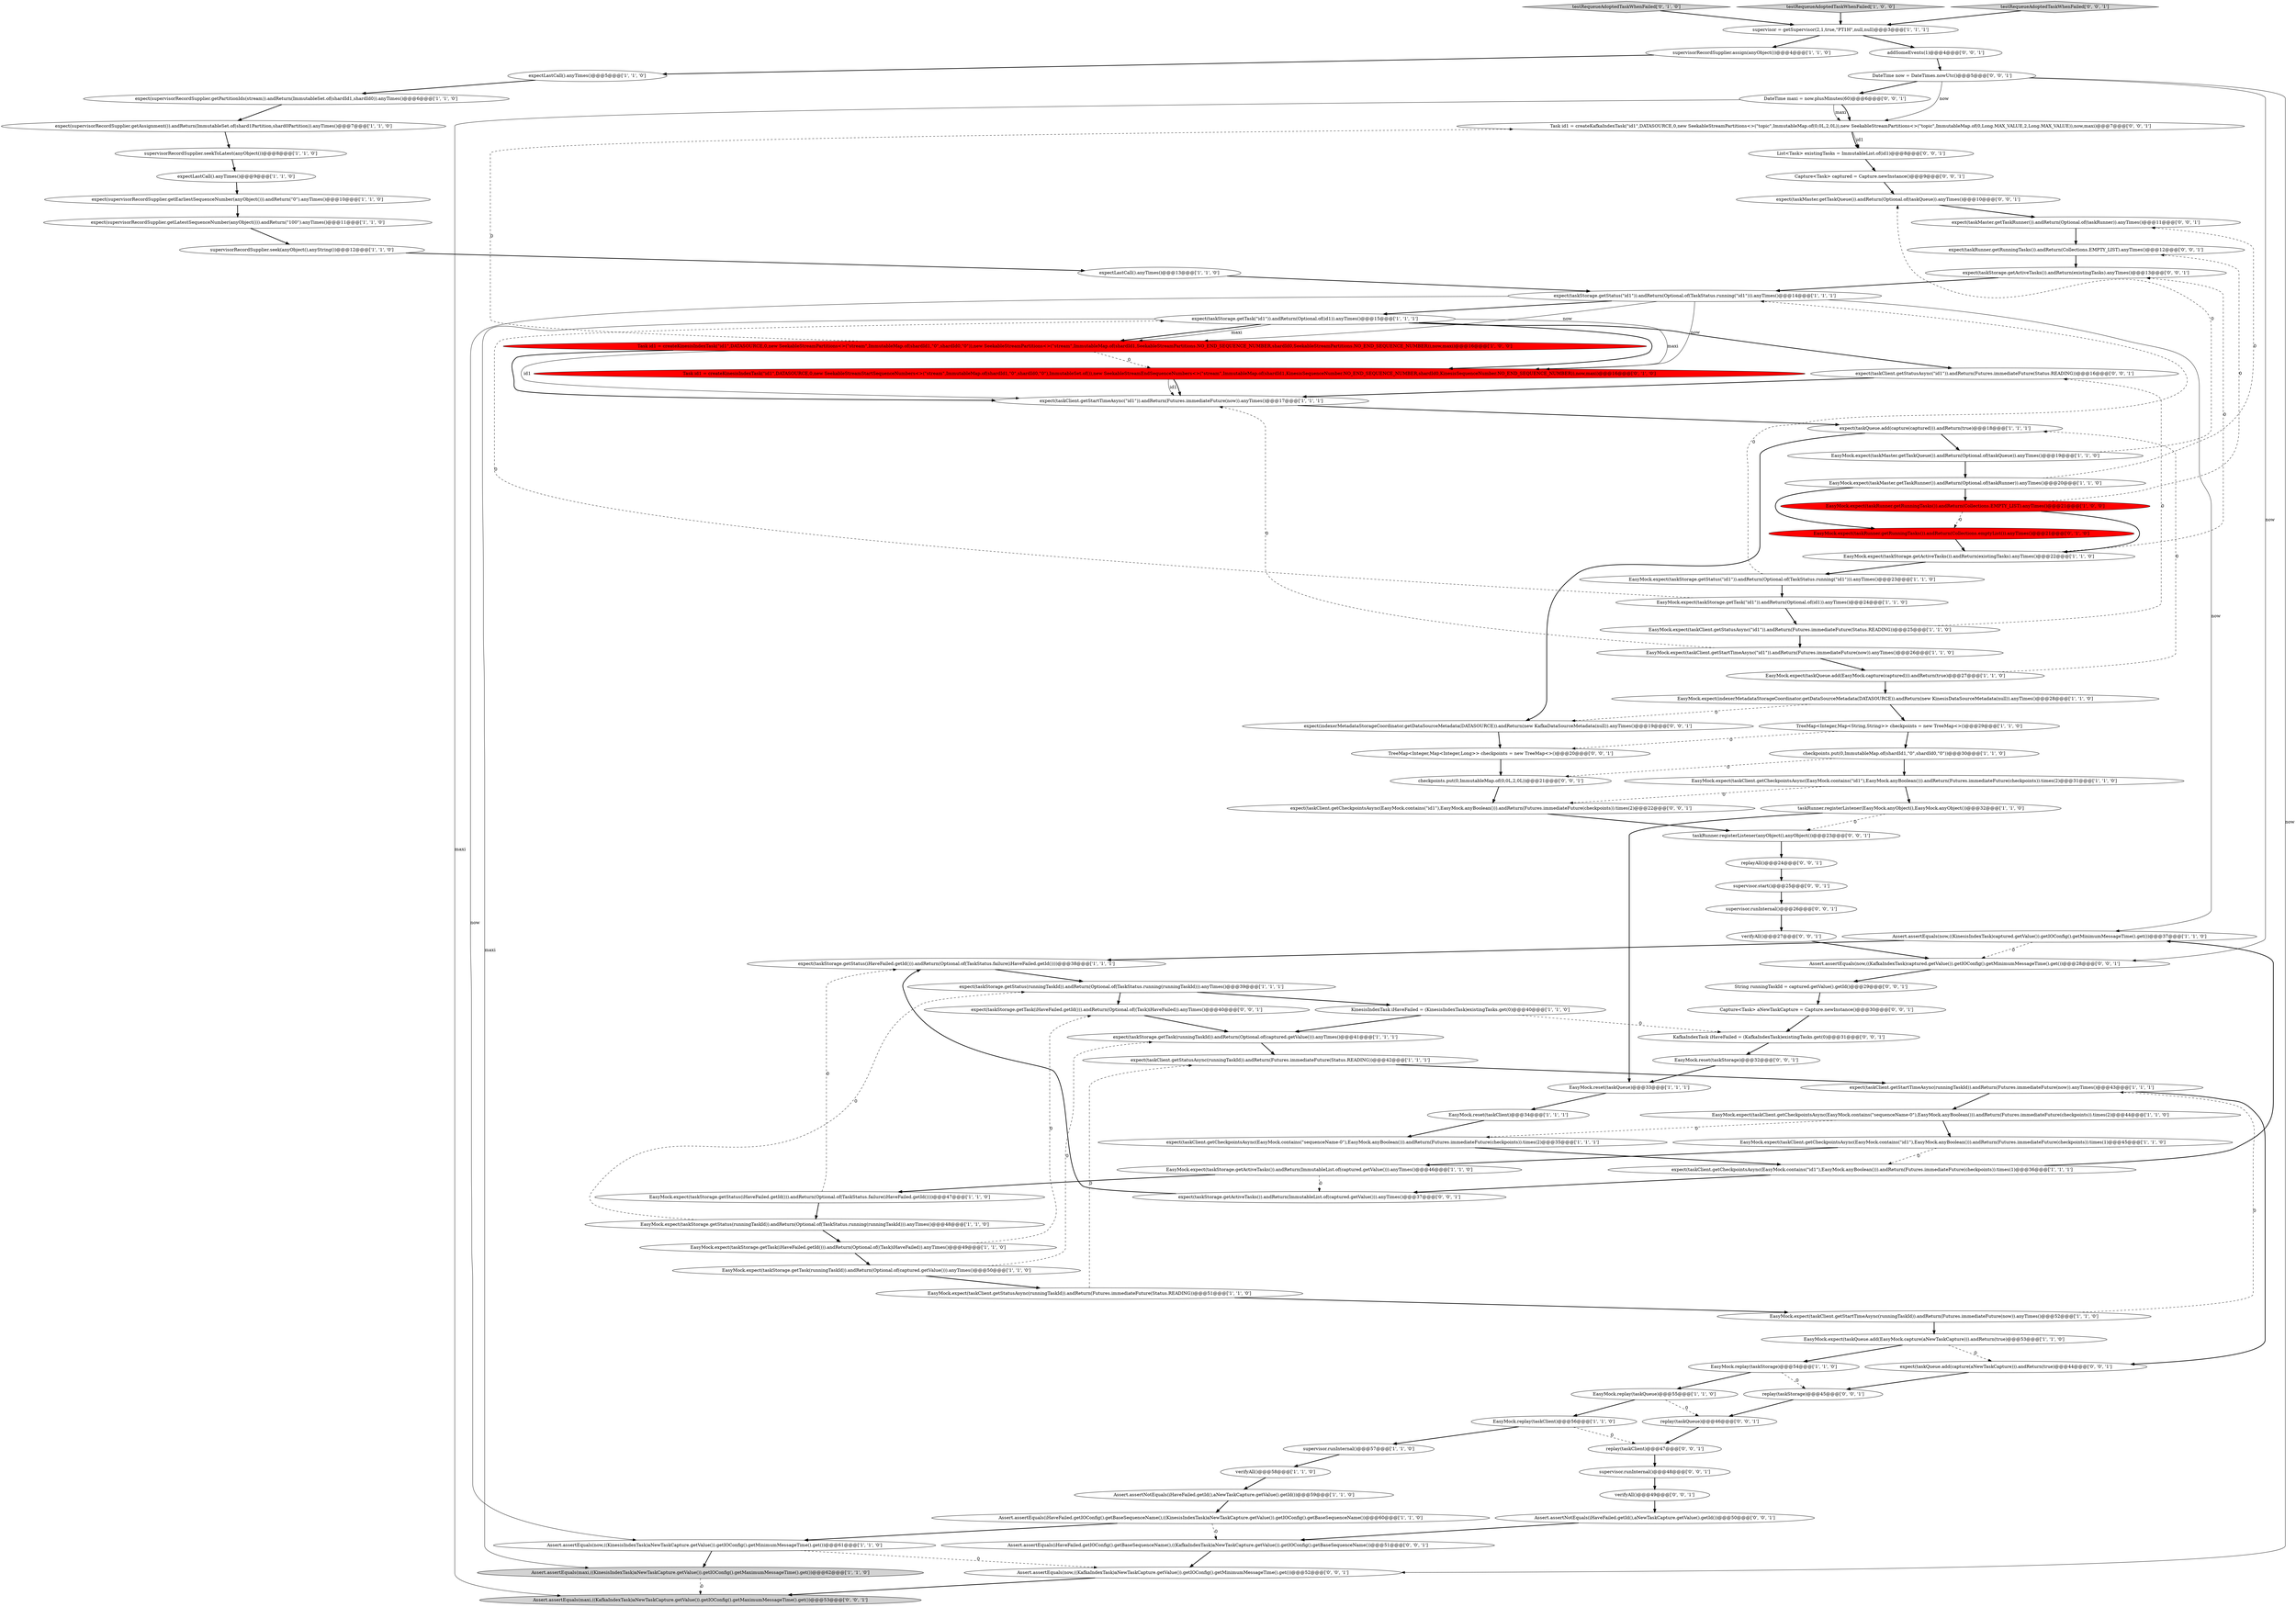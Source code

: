 digraph {
13 [style = filled, label = "Assert.assertEquals(now,((KinesisIndexTask)captured.getValue()).getIOConfig().getMinimumMessageTime().get())@@@37@@@['1', '1', '0']", fillcolor = white, shape = ellipse image = "AAA0AAABBB1BBB"];
7 [style = filled, label = "expect(taskStorage.getStatus(iHaveFailed.getId())).andReturn(Optional.of(TaskStatus.failure(iHaveFailed.getId())))@@@38@@@['1', '1', '1']", fillcolor = white, shape = ellipse image = "AAA0AAABBB1BBB"];
55 [style = filled, label = "expect(taskStorage.getStatus(runningTaskId)).andReturn(Optional.of(TaskStatus.running(runningTaskId))).anyTimes()@@@39@@@['1', '1', '1']", fillcolor = white, shape = ellipse image = "AAA0AAABBB1BBB"];
3 [style = filled, label = "EasyMock.expect(taskStorage.getActiveTasks()).andReturn(existingTasks).anyTimes()@@@22@@@['1', '1', '0']", fillcolor = white, shape = ellipse image = "AAA0AAABBB1BBB"];
39 [style = filled, label = "EasyMock.expect(taskStorage.getStatus(\"id1\")).andReturn(Optional.of(TaskStatus.running(\"id1\"))).anyTimes()@@@23@@@['1', '1', '0']", fillcolor = white, shape = ellipse image = "AAA0AAABBB1BBB"];
30 [style = filled, label = "expect(taskStorage.getTask(runningTaskId)).andReturn(Optional.of(captured.getValue())).anyTimes()@@@41@@@['1', '1', '1']", fillcolor = white, shape = ellipse image = "AAA0AAABBB1BBB"];
41 [style = filled, label = "EasyMock.expect(taskStorage.getStatus(iHaveFailed.getId())).andReturn(Optional.of(TaskStatus.failure(iHaveFailed.getId())))@@@47@@@['1', '1', '0']", fillcolor = white, shape = ellipse image = "AAA0AAABBB1BBB"];
73 [style = filled, label = "verifyAll()@@@27@@@['0', '0', '1']", fillcolor = white, shape = ellipse image = "AAA0AAABBB3BBB"];
5 [style = filled, label = "EasyMock.expect(taskClient.getStatusAsync(runningTaskId)).andReturn(Futures.immediateFuture(Status.READING))@@@51@@@['1', '1', '0']", fillcolor = white, shape = ellipse image = "AAA0AAABBB1BBB"];
22 [style = filled, label = "EasyMock.replay(taskStorage)@@@54@@@['1', '1', '0']", fillcolor = white, shape = ellipse image = "AAA0AAABBB1BBB"];
96 [style = filled, label = "expect(taskStorage.getActiveTasks()).andReturn(existingTasks).anyTimes()@@@13@@@['0', '0', '1']", fillcolor = white, shape = ellipse image = "AAA0AAABBB3BBB"];
37 [style = filled, label = "EasyMock.expect(taskStorage.getTask(runningTaskId)).andReturn(Optional.of(captured.getValue())).anyTimes()@@@50@@@['1', '1', '0']", fillcolor = white, shape = ellipse image = "AAA0AAABBB1BBB"];
92 [style = filled, label = "expect(taskQueue.add(capture(aNewTaskCapture))).andReturn(true)@@@44@@@['0', '0', '1']", fillcolor = white, shape = ellipse image = "AAA0AAABBB3BBB"];
66 [style = filled, label = "expect(taskRunner.getRunningTasks()).andReturn(Collections.EMPTY_LIST).anyTimes()@@@12@@@['0', '0', '1']", fillcolor = white, shape = ellipse image = "AAA0AAABBB3BBB"];
78 [style = filled, label = "expect(taskStorage.getTask(iHaveFailed.getId())).andReturn(Optional.of((Task)iHaveFailed)).anyTimes()@@@40@@@['0', '0', '1']", fillcolor = white, shape = ellipse image = "AAA0AAABBB3BBB"];
19 [style = filled, label = "expect(supervisorRecordSupplier.getPartitionIds(stream)).andReturn(ImmutableSet.of(shardId1,shardId0)).anyTimes()@@@6@@@['1', '1', '0']", fillcolor = white, shape = ellipse image = "AAA0AAABBB1BBB"];
52 [style = filled, label = "EasyMock.expect(taskMaster.getTaskQueue()).andReturn(Optional.of(taskQueue)).anyTimes()@@@19@@@['1', '1', '0']", fillcolor = white, shape = ellipse image = "AAA0AAABBB1BBB"];
54 [style = filled, label = "EasyMock.expect(taskClient.getStatusAsync(\"id1\")).andReturn(Futures.immediateFuture(Status.READING))@@@25@@@['1', '1', '0']", fillcolor = white, shape = ellipse image = "AAA0AAABBB1BBB"];
40 [style = filled, label = "EasyMock.reset(taskQueue)@@@33@@@['1', '1', '1']", fillcolor = white, shape = ellipse image = "AAA0AAABBB1BBB"];
25 [style = filled, label = "taskRunner.registerListener(EasyMock.anyObject(),EasyMock.anyObject())@@@32@@@['1', '1', '0']", fillcolor = white, shape = ellipse image = "AAA0AAABBB1BBB"];
38 [style = filled, label = "Assert.assertNotEquals(iHaveFailed.getId(),aNewTaskCapture.getValue().getId())@@@59@@@['1', '1', '0']", fillcolor = white, shape = ellipse image = "AAA0AAABBB1BBB"];
46 [style = filled, label = "supervisorRecordSupplier.seekToLatest(anyObject())@@@8@@@['1', '1', '0']", fillcolor = white, shape = ellipse image = "AAA0AAABBB1BBB"];
64 [style = filled, label = "checkpoints.put(0,ImmutableMap.of(0,0L,2,0L))@@@21@@@['0', '0', '1']", fillcolor = white, shape = ellipse image = "AAA0AAABBB3BBB"];
35 [style = filled, label = "EasyMock.expect(taskClient.getCheckpointsAsync(EasyMock.contains(\"id1\"),EasyMock.anyBoolean())).andReturn(Futures.immediateFuture(checkpoints)).times(2)@@@31@@@['1', '1', '0']", fillcolor = white, shape = ellipse image = "AAA0AAABBB1BBB"];
91 [style = filled, label = "Assert.assertEquals(now,((KafkaIndexTask)aNewTaskCapture.getValue()).getIOConfig().getMinimumMessageTime().get())@@@52@@@['0', '0', '1']", fillcolor = white, shape = ellipse image = "AAA0AAABBB3BBB"];
98 [style = filled, label = "TreeMap<Integer,Map<Integer,Long>> checkpoints = new TreeMap<>()@@@20@@@['0', '0', '1']", fillcolor = white, shape = ellipse image = "AAA0AAABBB3BBB"];
93 [style = filled, label = "Assert.assertEquals(iHaveFailed.getIOConfig().getBaseSequenceName(),((KafkaIndexTask)aNewTaskCapture.getValue()).getIOConfig().getBaseSequenceName())@@@51@@@['0', '0', '1']", fillcolor = white, shape = ellipse image = "AAA0AAABBB3BBB"];
79 [style = filled, label = "List<Task> existingTasks = ImmutableList.of(id1)@@@8@@@['0', '0', '1']", fillcolor = white, shape = ellipse image = "AAA0AAABBB3BBB"];
89 [style = filled, label = "DateTime maxi = now.plusMinutes(60)@@@6@@@['0', '0', '1']", fillcolor = white, shape = ellipse image = "AAA0AAABBB3BBB"];
16 [style = filled, label = "supervisor.runInternal()@@@57@@@['1', '1', '0']", fillcolor = white, shape = ellipse image = "AAA0AAABBB1BBB"];
58 [style = filled, label = "expect(taskClient.getStartTimeAsync(runningTaskId)).andReturn(Futures.immediateFuture(now)).anyTimes()@@@43@@@['1', '1', '1']", fillcolor = white, shape = ellipse image = "AAA0AAABBB1BBB"];
28 [style = filled, label = "EasyMock.replay(taskQueue)@@@55@@@['1', '1', '0']", fillcolor = white, shape = ellipse image = "AAA0AAABBB1BBB"];
72 [style = filled, label = "expect(indexerMetadataStorageCoordinator.getDataSourceMetadata(DATASOURCE)).andReturn(new KafkaDataSourceMetadata(null)).anyTimes()@@@19@@@['0', '0', '1']", fillcolor = white, shape = ellipse image = "AAA0AAABBB3BBB"];
82 [style = filled, label = "Assert.assertNotEquals(iHaveFailed.getId(),aNewTaskCapture.getValue().getId())@@@50@@@['0', '0', '1']", fillcolor = white, shape = ellipse image = "AAA0AAABBB3BBB"];
84 [style = filled, label = "addSomeEvents(1)@@@4@@@['0', '0', '1']", fillcolor = white, shape = ellipse image = "AAA0AAABBB3BBB"];
45 [style = filled, label = "EasyMock.expect(taskStorage.getActiveTasks()).andReturn(ImmutableList.of(captured.getValue())).anyTimes()@@@46@@@['1', '1', '0']", fillcolor = white, shape = ellipse image = "AAA0AAABBB1BBB"];
67 [style = filled, label = "expect(taskClient.getStatusAsync(\"id1\")).andReturn(Futures.immediateFuture(Status.READING))@@@16@@@['0', '0', '1']", fillcolor = white, shape = ellipse image = "AAA0AAABBB3BBB"];
47 [style = filled, label = "EasyMock.expect(taskMaster.getTaskRunner()).andReturn(Optional.of(taskRunner)).anyTimes()@@@20@@@['1', '1', '0']", fillcolor = white, shape = ellipse image = "AAA0AAABBB1BBB"];
94 [style = filled, label = "String runningTaskId = captured.getValue().getId()@@@29@@@['0', '0', '1']", fillcolor = white, shape = ellipse image = "AAA0AAABBB3BBB"];
24 [style = filled, label = "expect(supervisorRecordSupplier.getLatestSequenceNumber(anyObject())).andReturn(\"100\").anyTimes()@@@11@@@['1', '1', '0']", fillcolor = white, shape = ellipse image = "AAA0AAABBB1BBB"];
49 [style = filled, label = "expect(supervisorRecordSupplier.getAssignment()).andReturn(ImmutableSet.of(shard1Partition,shard0Partition)).anyTimes()@@@7@@@['1', '1', '0']", fillcolor = white, shape = ellipse image = "AAA0AAABBB1BBB"];
83 [style = filled, label = "replay(taskStorage)@@@45@@@['0', '0', '1']", fillcolor = white, shape = ellipse image = "AAA0AAABBB3BBB"];
27 [style = filled, label = "EasyMock.expect(indexerMetadataStorageCoordinator.getDataSourceMetadata(DATASOURCE)).andReturn(new KinesisDataSourceMetadata(null)).anyTimes()@@@28@@@['1', '1', '0']", fillcolor = white, shape = ellipse image = "AAA0AAABBB1BBB"];
18 [style = filled, label = "supervisorRecordSupplier.assign(anyObject())@@@4@@@['1', '1', '0']", fillcolor = white, shape = ellipse image = "AAA0AAABBB1BBB"];
48 [style = filled, label = "verifyAll()@@@58@@@['1', '1', '0']", fillcolor = white, shape = ellipse image = "AAA0AAABBB1BBB"];
101 [style = filled, label = "replay(taskClient)@@@47@@@['0', '0', '1']", fillcolor = white, shape = ellipse image = "AAA0AAABBB3BBB"];
70 [style = filled, label = "Assert.assertEquals(now,((KafkaIndexTask)captured.getValue()).getIOConfig().getMinimumMessageTime().get())@@@28@@@['0', '0', '1']", fillcolor = white, shape = ellipse image = "AAA0AAABBB3BBB"];
62 [style = filled, label = "testRequeueAdoptedTaskWhenFailed['0', '1', '0']", fillcolor = lightgray, shape = diamond image = "AAA0AAABBB2BBB"];
97 [style = filled, label = "taskRunner.registerListener(anyObject(),anyObject())@@@23@@@['0', '0', '1']", fillcolor = white, shape = ellipse image = "AAA0AAABBB3BBB"];
21 [style = filled, label = "EasyMock.expect(taskStorage.getTask(iHaveFailed.getId())).andReturn(Optional.of((Task)iHaveFailed)).anyTimes()@@@49@@@['1', '1', '0']", fillcolor = white, shape = ellipse image = "AAA0AAABBB1BBB"];
99 [style = filled, label = "supervisor.runInternal()@@@48@@@['0', '0', '1']", fillcolor = white, shape = ellipse image = "AAA0AAABBB3BBB"];
65 [style = filled, label = "Capture<Task> aNewTaskCapture = Capture.newInstance()@@@30@@@['0', '0', '1']", fillcolor = white, shape = ellipse image = "AAA0AAABBB3BBB"];
69 [style = filled, label = "EasyMock.reset(taskStorage)@@@32@@@['0', '0', '1']", fillcolor = white, shape = ellipse image = "AAA0AAABBB3BBB"];
33 [style = filled, label = "EasyMock.expect(taskRunner.getRunningTasks()).andReturn(Collections.EMPTY_LIST).anyTimes()@@@21@@@['1', '0', '0']", fillcolor = red, shape = ellipse image = "AAA1AAABBB1BBB"];
29 [style = filled, label = "Assert.assertEquals(iHaveFailed.getIOConfig().getBaseSequenceName(),((KinesisIndexTask)aNewTaskCapture.getValue()).getIOConfig().getBaseSequenceName())@@@60@@@['1', '1', '0']", fillcolor = white, shape = ellipse image = "AAA0AAABBB1BBB"];
36 [style = filled, label = "supervisor = getSupervisor(2,1,true,\"PT1H\",null,null)@@@3@@@['1', '1', '1']", fillcolor = white, shape = ellipse image = "AAA0AAABBB1BBB"];
1 [style = filled, label = "expectLastCall().anyTimes()@@@9@@@['1', '1', '0']", fillcolor = white, shape = ellipse image = "AAA0AAABBB1BBB"];
11 [style = filled, label = "Assert.assertEquals(now,((KinesisIndexTask)aNewTaskCapture.getValue()).getIOConfig().getMinimumMessageTime().get())@@@61@@@['1', '1', '0']", fillcolor = white, shape = ellipse image = "AAA0AAABBB1BBB"];
34 [style = filled, label = "expect(taskClient.getStartTimeAsync(\"id1\")).andReturn(Futures.immediateFuture(now)).anyTimes()@@@17@@@['1', '1', '1']", fillcolor = white, shape = ellipse image = "AAA0AAABBB1BBB"];
74 [style = filled, label = "replayAll()@@@24@@@['0', '0', '1']", fillcolor = white, shape = ellipse image = "AAA0AAABBB3BBB"];
57 [style = filled, label = "EasyMock.expect(taskClient.getCheckpointsAsync(EasyMock.contains(\"sequenceName-0\"),EasyMock.anyBoolean())).andReturn(Futures.immediateFuture(checkpoints)).times(2)@@@44@@@['1', '1', '0']", fillcolor = white, shape = ellipse image = "AAA0AAABBB1BBB"];
4 [style = filled, label = "expect(taskClient.getCheckpointsAsync(EasyMock.contains(\"id1\"),EasyMock.anyBoolean())).andReturn(Futures.immediateFuture(checkpoints)).times(1)@@@36@@@['1', '1', '1']", fillcolor = white, shape = ellipse image = "AAA0AAABBB1BBB"];
42 [style = filled, label = "expect(taskStorage.getTask(\"id1\")).andReturn(Optional.of(id1)).anyTimes()@@@15@@@['1', '1', '1']", fillcolor = white, shape = ellipse image = "AAA0AAABBB1BBB"];
51 [style = filled, label = "expect(taskClient.getCheckpointsAsync(EasyMock.contains(\"sequenceName-0\"),EasyMock.anyBoolean())).andReturn(Futures.immediateFuture(checkpoints)).times(2)@@@35@@@['1', '1', '1']", fillcolor = white, shape = ellipse image = "AAA0AAABBB1BBB"];
12 [style = filled, label = "expect(supervisorRecordSupplier.getEarliestSequenceNumber(anyObject())).andReturn(\"0\").anyTimes()@@@10@@@['1', '1', '0']", fillcolor = white, shape = ellipse image = "AAA0AAABBB1BBB"];
17 [style = filled, label = "Assert.assertEquals(maxi,((KinesisIndexTask)aNewTaskCapture.getValue()).getIOConfig().getMaximumMessageTime().get())@@@62@@@['1', '1', '0']", fillcolor = lightgray, shape = ellipse image = "AAA0AAABBB1BBB"];
81 [style = filled, label = "expect(taskStorage.getActiveTasks()).andReturn(ImmutableList.of(captured.getValue())).anyTimes()@@@37@@@['0', '0', '1']", fillcolor = white, shape = ellipse image = "AAA0AAABBB3BBB"];
44 [style = filled, label = "expectLastCall().anyTimes()@@@5@@@['1', '1', '0']", fillcolor = white, shape = ellipse image = "AAA0AAABBB1BBB"];
71 [style = filled, label = "expect(taskMaster.getTaskQueue()).andReturn(Optional.of(taskQueue)).anyTimes()@@@10@@@['0', '0', '1']", fillcolor = white, shape = ellipse image = "AAA0AAABBB3BBB"];
88 [style = filled, label = "Task id1 = createKafkaIndexTask(\"id1\",DATASOURCE,0,new SeekableStreamPartitions<>(\"topic\",ImmutableMap.of(0,0L,2,0L)),new SeekableStreamPartitions<>(\"topic\",ImmutableMap.of(0,Long.MAX_VALUE,2,Long.MAX_VALUE)),now,maxi)@@@7@@@['0', '0', '1']", fillcolor = white, shape = ellipse image = "AAA0AAABBB3BBB"];
95 [style = filled, label = "supervisor.runInternal()@@@26@@@['0', '0', '1']", fillcolor = white, shape = ellipse image = "AAA0AAABBB3BBB"];
75 [style = filled, label = "DateTime now = DateTimes.nowUtc()@@@5@@@['0', '0', '1']", fillcolor = white, shape = ellipse image = "AAA0AAABBB3BBB"];
63 [style = filled, label = "EasyMock.expect(taskRunner.getRunningTasks()).andReturn(Collections.emptyList()).anyTimes()@@@21@@@['0', '1', '0']", fillcolor = red, shape = ellipse image = "AAA1AAABBB2BBB"];
85 [style = filled, label = "expect(taskMaster.getTaskRunner()).andReturn(Optional.of(taskRunner)).anyTimes()@@@11@@@['0', '0', '1']", fillcolor = white, shape = ellipse image = "AAA0AAABBB3BBB"];
31 [style = filled, label = "expect(taskStorage.getStatus(\"id1\")).andReturn(Optional.of(TaskStatus.running(\"id1\"))).anyTimes()@@@14@@@['1', '1', '1']", fillcolor = white, shape = ellipse image = "AAA0AAABBB1BBB"];
59 [style = filled, label = "expectLastCall().anyTimes()@@@13@@@['1', '1', '0']", fillcolor = white, shape = ellipse image = "AAA0AAABBB1BBB"];
86 [style = filled, label = "verifyAll()@@@49@@@['0', '0', '1']", fillcolor = white, shape = ellipse image = "AAA0AAABBB3BBB"];
0 [style = filled, label = "TreeMap<Integer,Map<String,String>> checkpoints = new TreeMap<>()@@@29@@@['1', '1', '0']", fillcolor = white, shape = ellipse image = "AAA0AAABBB1BBB"];
26 [style = filled, label = "KinesisIndexTask iHaveFailed = (KinesisIndexTask)existingTasks.get(0)@@@40@@@['1', '1', '0']", fillcolor = white, shape = ellipse image = "AAA0AAABBB1BBB"];
77 [style = filled, label = "KafkaIndexTask iHaveFailed = (KafkaIndexTask)existingTasks.get(0)@@@31@@@['0', '0', '1']", fillcolor = white, shape = ellipse image = "AAA0AAABBB3BBB"];
80 [style = filled, label = "Capture<Task> captured = Capture.newInstance()@@@9@@@['0', '0', '1']", fillcolor = white, shape = ellipse image = "AAA0AAABBB3BBB"];
90 [style = filled, label = "supervisor.start()@@@25@@@['0', '0', '1']", fillcolor = white, shape = ellipse image = "AAA0AAABBB3BBB"];
87 [style = filled, label = "expect(taskClient.getCheckpointsAsync(EasyMock.contains(\"id1\"),EasyMock.anyBoolean())).andReturn(Futures.immediateFuture(checkpoints)).times(2)@@@22@@@['0', '0', '1']", fillcolor = white, shape = ellipse image = "AAA0AAABBB3BBB"];
14 [style = filled, label = "checkpoints.put(0,ImmutableMap.of(shardId1,\"0\",shardId0,\"0\"))@@@30@@@['1', '1', '0']", fillcolor = white, shape = ellipse image = "AAA0AAABBB1BBB"];
32 [style = filled, label = "expect(taskClient.getStatusAsync(runningTaskId)).andReturn(Futures.immediateFuture(Status.READING))@@@42@@@['1', '1', '1']", fillcolor = white, shape = ellipse image = "AAA0AAABBB1BBB"];
100 [style = filled, label = "Assert.assertEquals(maxi,((KafkaIndexTask)aNewTaskCapture.getValue()).getIOConfig().getMaximumMessageTime().get())@@@53@@@['0', '0', '1']", fillcolor = lightgray, shape = ellipse image = "AAA0AAABBB3BBB"];
20 [style = filled, label = "EasyMock.expect(taskQueue.add(EasyMock.capture(captured))).andReturn(true)@@@27@@@['1', '1', '0']", fillcolor = white, shape = ellipse image = "AAA0AAABBB1BBB"];
23 [style = filled, label = "supervisorRecordSupplier.seek(anyObject(),anyString())@@@12@@@['1', '1', '0']", fillcolor = white, shape = ellipse image = "AAA0AAABBB1BBB"];
50 [style = filled, label = "Task id1 = createKinesisIndexTask(\"id1\",DATASOURCE,0,new SeekableStreamPartitions<>(\"stream\",ImmutableMap.of(shardId1,\"0\",shardId0,\"0\")),new SeekableStreamPartitions<>(\"stream\",ImmutableMap.of(shardId1,SeekableStreamPartitions.NO_END_SEQUENCE_NUMBER,shardId0,SeekableStreamPartitions.NO_END_SEQUENCE_NUMBER)),now,maxi)@@@16@@@['1', '0', '0']", fillcolor = red, shape = ellipse image = "AAA1AAABBB1BBB"];
61 [style = filled, label = "Task id1 = createKinesisIndexTask(\"id1\",DATASOURCE,0,new SeekableStreamStartSequenceNumbers<>(\"stream\",ImmutableMap.of(shardId1,\"0\",shardId0,\"0\"),ImmutableSet.of()),new SeekableStreamEndSequenceNumbers<>(\"stream\",ImmutableMap.of(shardId1,KinesisSequenceNumber.NO_END_SEQUENCE_NUMBER,shardId0,KinesisSequenceNumber.NO_END_SEQUENCE_NUMBER)),now,maxi)@@@16@@@['0', '1', '0']", fillcolor = red, shape = ellipse image = "AAA1AAABBB2BBB"];
15 [style = filled, label = "EasyMock.expect(taskStorage.getStatus(runningTaskId)).andReturn(Optional.of(TaskStatus.running(runningTaskId))).anyTimes()@@@48@@@['1', '1', '0']", fillcolor = white, shape = ellipse image = "AAA0AAABBB1BBB"];
6 [style = filled, label = "EasyMock.reset(taskClient)@@@34@@@['1', '1', '1']", fillcolor = white, shape = ellipse image = "AAA0AAABBB1BBB"];
9 [style = filled, label = "EasyMock.expect(taskClient.getStartTimeAsync(\"id1\")).andReturn(Futures.immediateFuture(now)).anyTimes()@@@26@@@['1', '1', '0']", fillcolor = white, shape = ellipse image = "AAA0AAABBB1BBB"];
10 [style = filled, label = "EasyMock.replay(taskClient)@@@56@@@['1', '1', '0']", fillcolor = white, shape = ellipse image = "AAA0AAABBB1BBB"];
60 [style = filled, label = "EasyMock.expect(taskClient.getCheckpointsAsync(EasyMock.contains(\"id1\"),EasyMock.anyBoolean())).andReturn(Futures.immediateFuture(checkpoints)).times(1)@@@45@@@['1', '1', '0']", fillcolor = white, shape = ellipse image = "AAA0AAABBB1BBB"];
53 [style = filled, label = "EasyMock.expect(taskStorage.getTask(\"id1\")).andReturn(Optional.of(id1)).anyTimes()@@@24@@@['1', '1', '0']", fillcolor = white, shape = ellipse image = "AAA0AAABBB1BBB"];
2 [style = filled, label = "testRequeueAdoptedTaskWhenFailed['1', '0', '0']", fillcolor = lightgray, shape = diamond image = "AAA0AAABBB1BBB"];
8 [style = filled, label = "EasyMock.expect(taskQueue.add(EasyMock.capture(aNewTaskCapture))).andReturn(true)@@@53@@@['1', '1', '0']", fillcolor = white, shape = ellipse image = "AAA0AAABBB1BBB"];
56 [style = filled, label = "EasyMock.expect(taskClient.getStartTimeAsync(runningTaskId)).andReturn(Futures.immediateFuture(now)).anyTimes()@@@52@@@['1', '1', '0']", fillcolor = white, shape = ellipse image = "AAA0AAABBB1BBB"];
76 [style = filled, label = "testRequeueAdoptedTaskWhenFailed['0', '0', '1']", fillcolor = lightgray, shape = diamond image = "AAA0AAABBB3BBB"];
68 [style = filled, label = "replay(taskQueue)@@@46@@@['0', '0', '1']", fillcolor = white, shape = ellipse image = "AAA0AAABBB3BBB"];
43 [style = filled, label = "expect(taskQueue.add(capture(captured))).andReturn(true)@@@18@@@['1', '1', '1']", fillcolor = white, shape = ellipse image = "AAA0AAABBB1BBB"];
68->101 [style = bold, label=""];
40->6 [style = bold, label=""];
41->15 [style = bold, label=""];
14->35 [style = bold, label=""];
15->21 [style = bold, label=""];
25->97 [style = dashed, label="0"];
85->66 [style = bold, label=""];
70->94 [style = bold, label=""];
31->11 [style = solid, label="now"];
44->19 [style = bold, label=""];
59->31 [style = bold, label=""];
50->61 [style = dashed, label="0"];
14->64 [style = dashed, label="0"];
53->54 [style = bold, label=""];
47->33 [style = bold, label=""];
22->83 [style = dashed, label="0"];
39->31 [style = dashed, label="0"];
82->93 [style = bold, label=""];
20->27 [style = bold, label=""];
37->5 [style = bold, label=""];
75->89 [style = bold, label=""];
99->86 [style = bold, label=""];
52->47 [style = bold, label=""];
18->44 [style = bold, label=""];
0->14 [style = bold, label=""];
31->50 [style = solid, label="now"];
89->100 [style = solid, label="maxi"];
56->58 [style = dashed, label="0"];
52->71 [style = dashed, label="0"];
36->18 [style = bold, label=""];
56->8 [style = bold, label=""];
2->36 [style = bold, label=""];
1->12 [style = bold, label=""];
3->39 [style = bold, label=""];
71->85 [style = bold, label=""];
42->67 [style = bold, label=""];
31->61 [style = solid, label="now"];
3->96 [style = dashed, label="0"];
25->40 [style = bold, label=""];
41->7 [style = dashed, label="0"];
45->41 [style = bold, label=""];
31->13 [style = solid, label="now"];
33->3 [style = bold, label=""];
78->30 [style = bold, label=""];
27->0 [style = bold, label=""];
29->93 [style = dashed, label="0"];
45->81 [style = dashed, label="0"];
57->60 [style = bold, label=""];
55->26 [style = bold, label=""];
75->88 [style = solid, label="now"];
83->68 [style = bold, label=""];
47->63 [style = bold, label=""];
7->55 [style = bold, label=""];
36->84 [style = bold, label=""];
9->34 [style = dashed, label="0"];
50->88 [style = dashed, label="0"];
8->22 [style = bold, label=""];
91->100 [style = bold, label=""];
5->32 [style = dashed, label="0"];
28->68 [style = dashed, label="0"];
21->37 [style = bold, label=""];
49->46 [style = bold, label=""];
32->58 [style = bold, label=""];
98->64 [style = bold, label=""];
42->61 [style = solid, label="maxi"];
11->17 [style = bold, label=""];
72->98 [style = bold, label=""];
23->59 [style = bold, label=""];
29->11 [style = bold, label=""];
42->61 [style = bold, label=""];
88->79 [style = solid, label="id1"];
62->36 [style = bold, label=""];
57->51 [style = dashed, label="0"];
97->74 [style = bold, label=""];
50->34 [style = bold, label=""];
93->91 [style = bold, label=""];
61->34 [style = solid, label="id1"];
88->79 [style = bold, label=""];
51->4 [style = bold, label=""];
26->77 [style = dashed, label="0"];
35->87 [style = dashed, label="0"];
21->78 [style = dashed, label="0"];
6->51 [style = bold, label=""];
4->13 [style = bold, label=""];
79->80 [style = bold, label=""];
77->69 [style = bold, label=""];
47->85 [style = dashed, label="0"];
58->57 [style = bold, label=""];
74->90 [style = bold, label=""];
30->32 [style = bold, label=""];
9->20 [style = bold, label=""];
22->28 [style = bold, label=""];
95->73 [style = bold, label=""];
65->77 [style = bold, label=""];
13->70 [style = dashed, label="0"];
53->42 [style = dashed, label="0"];
12->24 [style = bold, label=""];
73->70 [style = bold, label=""];
43->72 [style = bold, label=""];
39->53 [style = bold, label=""];
69->40 [style = bold, label=""];
50->34 [style = solid, label="id1"];
10->101 [style = dashed, label="0"];
33->63 [style = dashed, label="0"];
66->96 [style = bold, label=""];
35->25 [style = bold, label=""];
92->83 [style = bold, label=""];
75->91 [style = solid, label="now"];
31->42 [style = bold, label=""];
61->34 [style = bold, label=""];
0->98 [style = dashed, label="0"];
86->82 [style = bold, label=""];
10->16 [style = bold, label=""];
58->92 [style = bold, label=""];
16->48 [style = bold, label=""];
96->31 [style = bold, label=""];
34->43 [style = bold, label=""];
20->43 [style = dashed, label="0"];
63->3 [style = bold, label=""];
87->97 [style = bold, label=""];
24->23 [style = bold, label=""];
55->78 [style = bold, label=""];
8->92 [style = dashed, label="0"];
27->72 [style = dashed, label="0"];
76->36 [style = bold, label=""];
42->50 [style = bold, label=""];
28->10 [style = bold, label=""];
5->56 [style = bold, label=""];
90->95 [style = bold, label=""];
80->71 [style = bold, label=""];
38->29 [style = bold, label=""];
89->88 [style = solid, label="maxi"];
54->67 [style = dashed, label="0"];
4->81 [style = bold, label=""];
84->75 [style = bold, label=""];
33->66 [style = dashed, label="0"];
43->52 [style = bold, label=""];
60->4 [style = dashed, label="0"];
101->99 [style = bold, label=""];
11->91 [style = dashed, label="0"];
26->30 [style = bold, label=""];
60->45 [style = bold, label=""];
37->30 [style = dashed, label="0"];
75->70 [style = solid, label="now"];
17->100 [style = dashed, label="0"];
42->50 [style = solid, label="maxi"];
15->55 [style = dashed, label="0"];
81->7 [style = bold, label=""];
48->38 [style = bold, label=""];
46->1 [style = bold, label=""];
64->87 [style = bold, label=""];
19->49 [style = bold, label=""];
13->7 [style = bold, label=""];
94->65 [style = bold, label=""];
54->9 [style = bold, label=""];
42->17 [style = solid, label="maxi"];
89->88 [style = bold, label=""];
67->34 [style = bold, label=""];
}
